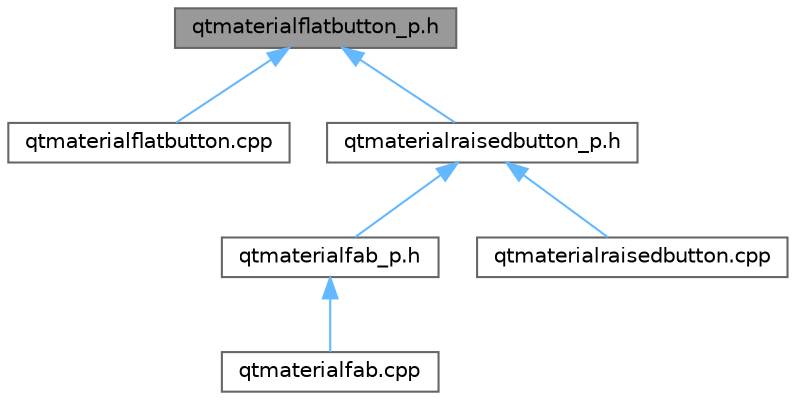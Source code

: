 digraph "qtmaterialflatbutton_p.h"
{
 // LATEX_PDF_SIZE
  bgcolor="transparent";
  edge [fontname=Helvetica,fontsize=10,labelfontname=Helvetica,labelfontsize=10];
  node [fontname=Helvetica,fontsize=10,shape=box,height=0.2,width=0.4];
  Node1 [id="Node000001",label="qtmaterialflatbutton_p.h",height=0.2,width=0.4,color="gray40", fillcolor="grey60", style="filled", fontcolor="black",tooltip="定义 QtMaterialFlatButtonPrivate 类，提供 QtMaterialFlatButton 的私有实现"];
  Node1 -> Node2 [id="edge1_Node000001_Node000002",dir="back",color="steelblue1",style="solid",tooltip=" "];
  Node2 [id="Node000002",label="qtmaterialflatbutton.cpp",height=0.2,width=0.4,color="grey40", fillcolor="white", style="filled",URL="$qtmaterialflatbutton_8cpp.html",tooltip="实现 QtMaterialFlatButton 类，提供 Material Design 扁平按钮"];
  Node1 -> Node3 [id="edge2_Node000001_Node000003",dir="back",color="steelblue1",style="solid",tooltip=" "];
  Node3 [id="Node000003",label="qtmaterialraisedbutton_p.h",height=0.2,width=0.4,color="grey40", fillcolor="white", style="filled",URL="$qtmaterialraisedbutton__p_8h.html",tooltip="定义 QtMaterialRaisedButtonPrivate 类，提供 QtMaterialRaisedButton 的私有实现"];
  Node3 -> Node4 [id="edge3_Node000003_Node000004",dir="back",color="steelblue1",style="solid",tooltip=" "];
  Node4 [id="Node000004",label="qtmaterialfab_p.h",height=0.2,width=0.4,color="grey40", fillcolor="white", style="filled",URL="$qtmaterialfab__p_8h.html",tooltip="定义 QtMaterialFloatingActionButtonPrivate 类，提供 QtMaterialFloatingActionButton 的私有实现"];
  Node4 -> Node5 [id="edge4_Node000004_Node000005",dir="back",color="steelblue1",style="solid",tooltip=" "];
  Node5 [id="Node000005",label="qtmaterialfab.cpp",height=0.2,width=0.4,color="grey40", fillcolor="white", style="filled",URL="$qtmaterialfab_8cpp.html",tooltip="实现 QtMaterialFloatingActionButton 类，提供 Material Design 浮动动作按钮"];
  Node3 -> Node6 [id="edge5_Node000003_Node000006",dir="back",color="steelblue1",style="solid",tooltip=" "];
  Node6 [id="Node000006",label="qtmaterialraisedbutton.cpp",height=0.2,width=0.4,color="grey40", fillcolor="white", style="filled",URL="$qtmaterialraisedbutton_8cpp.html",tooltip="实现 QtMaterialRaisedButton 类，提供 Material Design 凸起按钮"];
}
